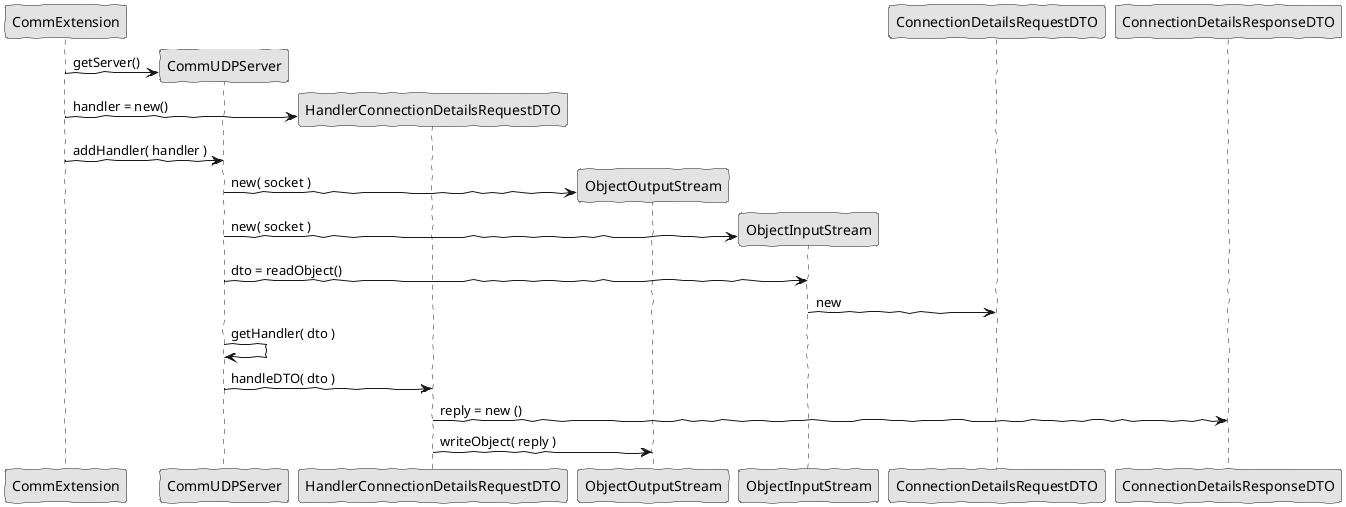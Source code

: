@startuml

skinparam handwritten true
skinparam monochrome true
skinparam packageStyle rect
skinparam defaultFontName FG Virgil
skinparam shadowing false

participant "CommExtension"
participant "CommUDPServer"
participant "HandlerConnectionDetailsRequestDTO"
participant "ObjectOutputStream"
participant "ObjectInputStream"
participant "ConnectionDetailsRequestDTO"
participant "ConnectionDetailsResponseDTO"

create CommUDPServer
CommExtension -> CommUDPServer : getServer()
create HandlerConnectionDetailsRequestDTO
CommExtension -> HandlerConnectionDetailsRequestDTO : handler = new()
CommExtension -> CommUDPServer : addHandler( handler )
create ObjectOutputStream
CommUDPServer -> ObjectOutputStream : new( socket )
create ObjectInputStream
CommUDPServer -> ObjectInputStream : new( socket )
CommUDPServer -> ObjectInputStream : dto = readObject()
ObjectInputStream -> ConnectionDetailsRequestDTO : new
CommUDPServer -> CommUDPServer : getHandler( dto )
CommUDPServer -> HandlerConnectionDetailsRequestDTO : handleDTO( dto )
HandlerConnectionDetailsRequestDTO -> ConnectionDetailsResponseDTO : reply = new ()
HandlerConnectionDetailsRequestDTO -> ObjectOutputStream : writeObject( reply )

@enduml

